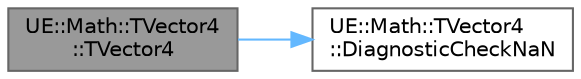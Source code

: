 digraph "UE::Math::TVector4::TVector4"
{
 // INTERACTIVE_SVG=YES
 // LATEX_PDF_SIZE
  bgcolor="transparent";
  edge [fontname=Helvetica,fontsize=10,labelfontname=Helvetica,labelfontsize=10];
  node [fontname=Helvetica,fontsize=10,shape=box,height=0.2,width=0.4];
  rankdir="LR";
  Node1 [id="Node000001",label="UE::Math::TVector4\l::TVector4",height=0.2,width=0.4,color="gray40", fillcolor="grey60", style="filled", fontcolor="black",tooltip="Creates and initializes a new vector from the specified 2D vectors."];
  Node1 -> Node2 [id="edge1_Node000001_Node000002",color="steelblue1",style="solid",tooltip=" "];
  Node2 [id="Node000002",label="UE::Math::TVector4\l::DiagnosticCheckNaN",height=0.2,width=0.4,color="grey40", fillcolor="white", style="filled",URL="$d6/da1/structUE_1_1Math_1_1TVector4.html#ab6b3b3a66f4b552d882fcea0bd896fb6",tooltip=" "];
}
